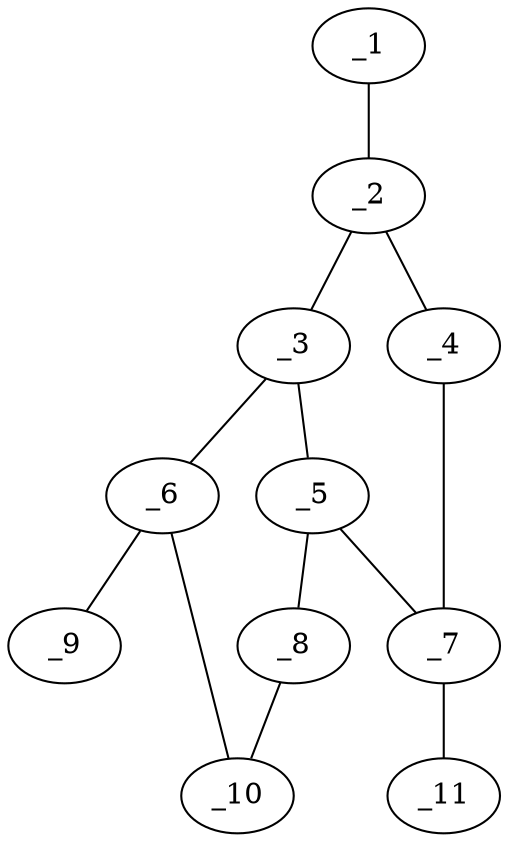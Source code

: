 graph molid241113 {
	_1	 [charge=0,
		chem=7,
		symbol="Cl ",
		x="4.7989",
		y="1.7601"];
	_2	 [charge=0,
		chem=1,
		symbol="C  ",
		x="4.4899",
		y="0.809"];
	_1 -- _2	 [valence=1];
	_3	 [charge=0,
		chem=1,
		symbol="C  ",
		x="3.5388",
		y="0.5"];
	_2 -- _3	 [valence=2];
	_4	 [charge=0,
		chem=5,
		symbol="S  ",
		x="5.0777",
		y=0];
	_2 -- _4	 [valence=1];
	_5	 [charge=0,
		chem=1,
		symbol="C  ",
		x="3.5388",
		y="-0.5"];
	_3 -- _5	 [valence=1];
	_6	 [charge=0,
		chem=1,
		symbol="C  ",
		x="2.5878",
		y="0.809"];
	_3 -- _6	 [valence=1];
	_7	 [charge=0,
		chem=1,
		symbol="C  ",
		x="4.4899",
		y="-0.809"];
	_4 -- _7	 [valence=1];
	_5 -- _7	 [valence=2];
	_8	 [charge=0,
		chem=1,
		symbol="C  ",
		x="2.5878",
		y="-0.809"];
	_5 -- _8	 [valence=1];
	_9	 [charge=0,
		chem=2,
		symbol="O  ",
		x="2.2788",
		y="1.7601"];
	_6 -- _9	 [valence=2];
	_10	 [charge=0,
		chem=1,
		symbol="C  ",
		x=2,
		y=0];
	_6 -- _10	 [valence=1];
	_11	 [charge=0,
		chem=7,
		symbol="Cl ",
		x="4.7989",
		y="-1.7601"];
	_7 -- _11	 [valence=1];
	_8 -- _10	 [valence=1];
}
